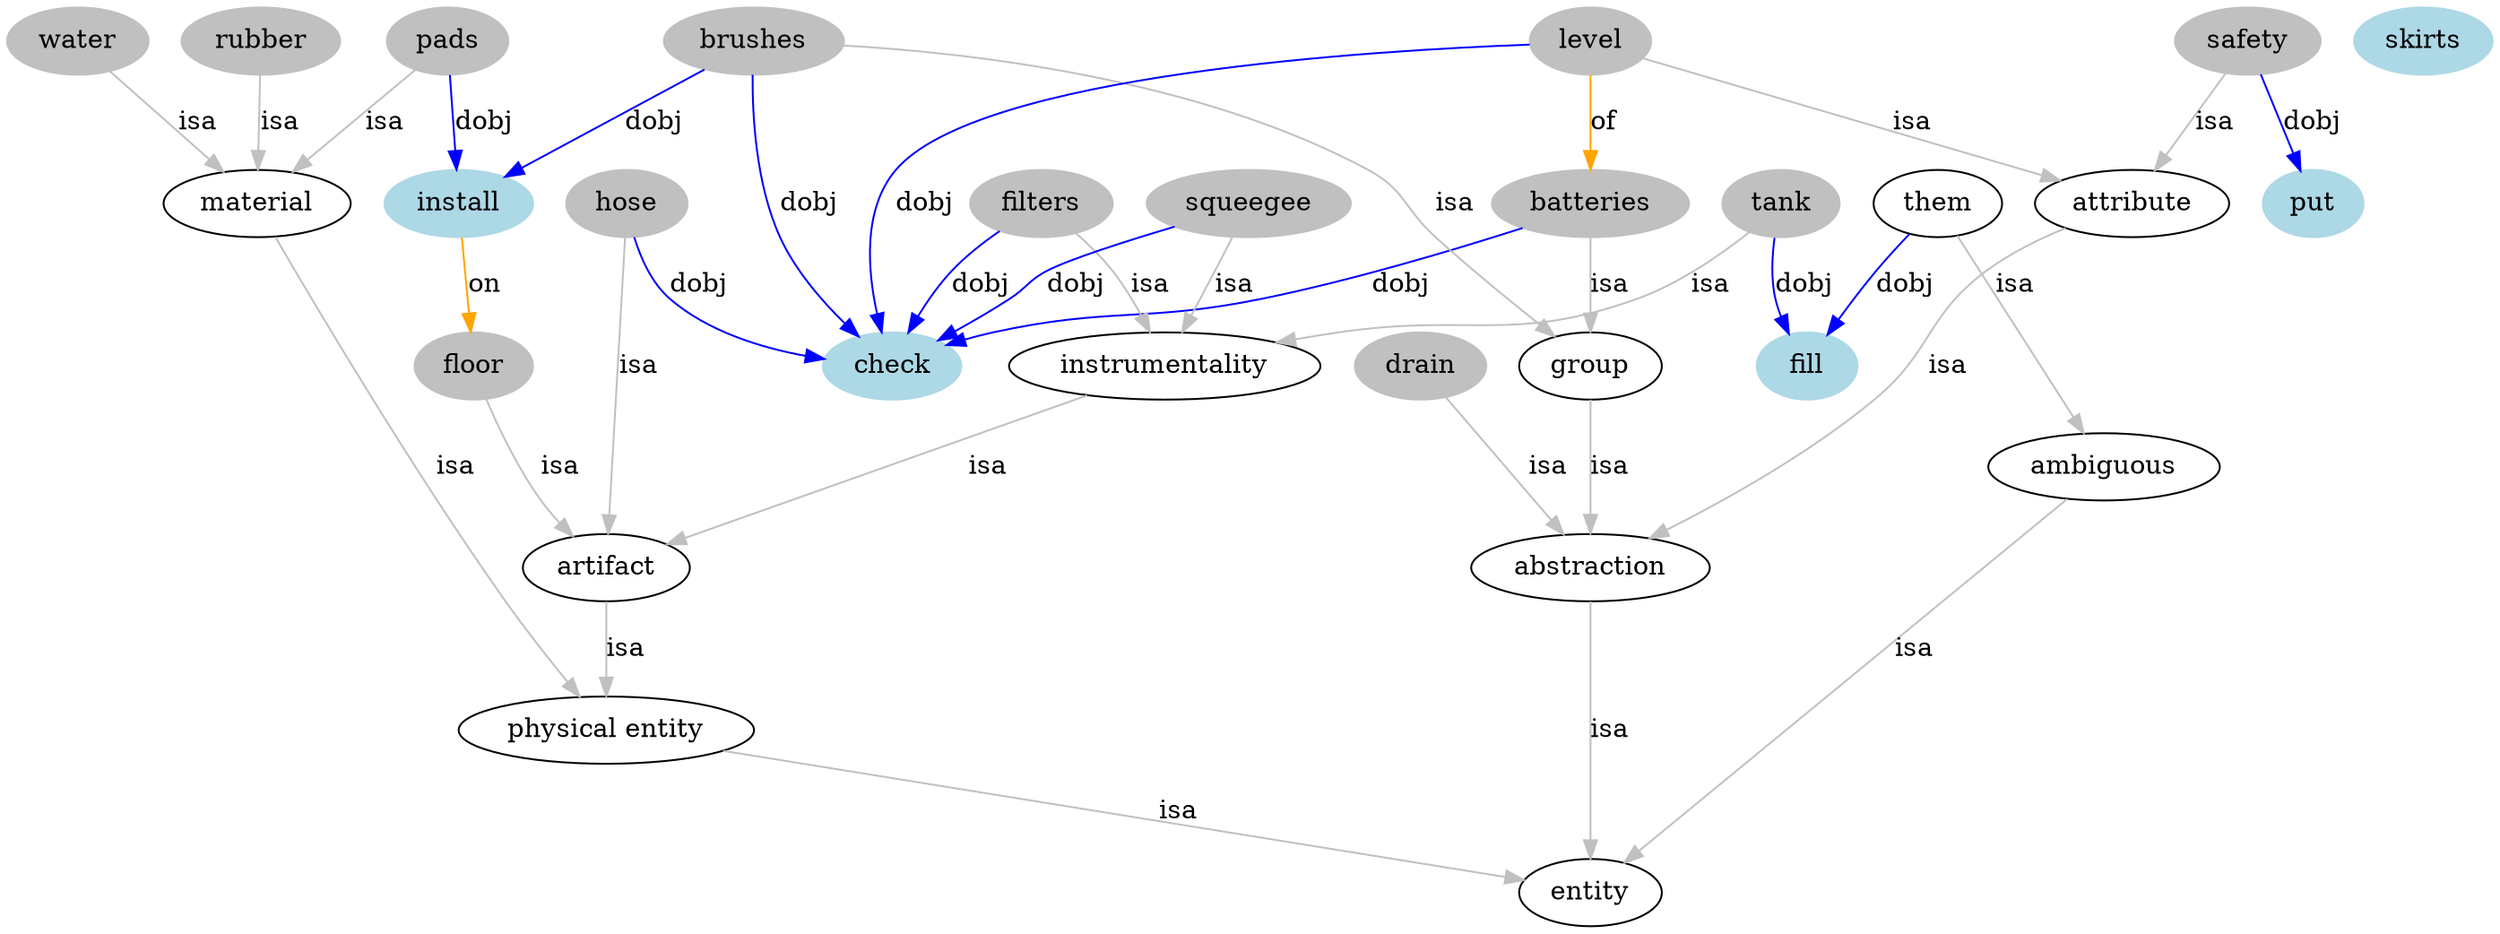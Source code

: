 digraph typehierarchy {
"batteries" -> "group" [label = "isa"  color = "grey"]
"brushes" -> "group" [label = "isa"  color = "grey"]
"drain" -> "abstraction" [label = "isa"  color = "grey"]
"artifact" -> "physical entity" [label = "isa"  color = "grey"]
"filters" -> "instrumentality" [label = "isa"  color = "grey"]
"floor" -> "artifact" [label = "isa"  color = "grey"]
"hose" -> "artifact" [label = "isa"  color = "grey"]
"level" -> "attribute" [label = "isa"  color = "grey"]
"material" -> "physical entity" [label = "isa"  color = "grey"]
"pads" -> "material" [label = "isa"  color = "grey"]
"rubber" -> "material" [label = "isa"  color = "grey"]
"safety" -> "attribute" [label = "isa"  color = "grey"]
"squeegee" -> "instrumentality" [label = "isa"  color = "grey"]
"tank" -> "instrumentality" [label = "isa"  color = "grey"]
"water" -> "material" [label = "isa"  color = "grey"]
"them" -> "ambiguous" [label = "isa"  color = "grey"]
"attribute" -> "abstraction" [label = "isa"  color = "grey"]
"instrumentality" -> "artifact" [label = "isa"  color = "grey"]
"physical entity" -> "entity" [label = "isa"  color = "grey"]
"group" -> "abstraction" [label = "isa"  color = "grey"]
"abstraction" -> "entity" [label = "isa"  color = "grey"]
"ambiguous" -> "entity" [label = "isa"  color = "grey"]
"safety" -> "put" [label = "dobj"  color = "blue"]
"batteries" -> "check" [label = "dobj"  color = "blue"]
"level" -> "check" [label = "dobj"  color = "blue"]
"them" -> "fill" [label = "dobj"  color = "blue"]
"filters" -> "check" [label = "dobj"  color = "blue"]
"squeegee" -> "check" [label = "dobj"  color = "blue"]
"hose" -> "check" [label = "dobj"  color = "blue"]
"brushes" -> "check" [label = "dobj"  color = "blue"]
"brushes" -> "install" [label = "dobj"  color = "blue"]
"pads" -> "install" [label = "dobj"  color = "blue"]
"tank" -> "fill" [label = "dobj"  color = "blue"]
"level" -> "batteries" [label = "of"  color = "orange"]
"install" -> "floor" [label = "on"  color = "orange"]
"water"[color = "grey"  style = "filled"]
"tank"[color = "grey"  style = "filled"]
"squeegee"[color = "grey"  style = "filled"]
"safety"[color = "grey"  style = "filled"]
"rubber"[color = "grey"  style = "filled"]
"pads"[color = "grey"  style = "filled"]
"level"[color = "grey"  style = "filled"]
"hose"[color = "grey"  style = "filled"]
"floor"[color = "grey"  style = "filled"]
"filters"[color = "grey"  style = "filled"]
"drain"[color = "grey"  style = "filled"]
"brushes"[color = "grey"  style = "filled"]
"batteries"[color = "grey"  style = "filled"]
"skirts"[color = "lightblue"  style = "filled"]
"put"[color = "lightblue"  style = "filled"]
"install"[color = "lightblue"  style = "filled"]
"fill"[color = "lightblue"  style = "filled"]
"check"[color = "lightblue"  style = "filled"]
}
